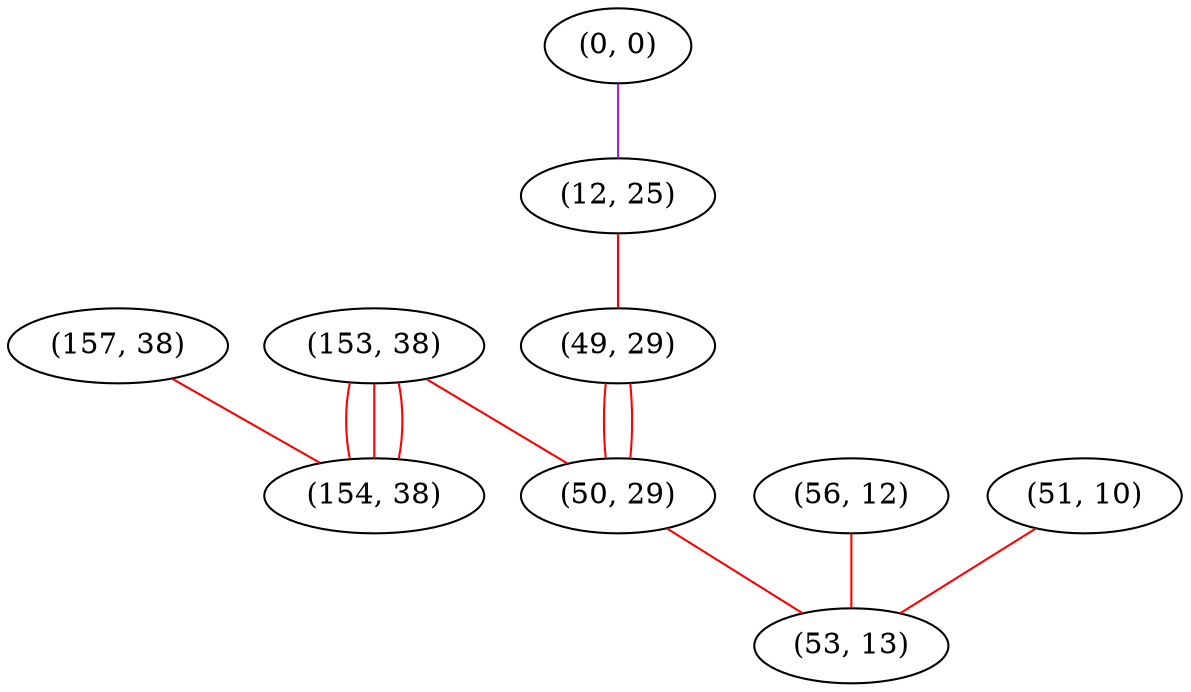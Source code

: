 graph "" {
"(157, 38)";
"(0, 0)";
"(12, 25)";
"(49, 29)";
"(153, 38)";
"(50, 29)";
"(56, 12)";
"(51, 10)";
"(154, 38)";
"(53, 13)";
"(157, 38)" -- "(154, 38)"  [color=red, key=0, weight=1];
"(0, 0)" -- "(12, 25)"  [color=purple, key=0, weight=4];
"(12, 25)" -- "(49, 29)"  [color=red, key=0, weight=1];
"(49, 29)" -- "(50, 29)"  [color=red, key=0, weight=1];
"(49, 29)" -- "(50, 29)"  [color=red, key=1, weight=1];
"(153, 38)" -- "(50, 29)"  [color=red, key=0, weight=1];
"(153, 38)" -- "(154, 38)"  [color=red, key=0, weight=1];
"(153, 38)" -- "(154, 38)"  [color=red, key=1, weight=1];
"(153, 38)" -- "(154, 38)"  [color=red, key=2, weight=1];
"(50, 29)" -- "(53, 13)"  [color=red, key=0, weight=1];
"(56, 12)" -- "(53, 13)"  [color=red, key=0, weight=1];
"(51, 10)" -- "(53, 13)"  [color=red, key=0, weight=1];
}
